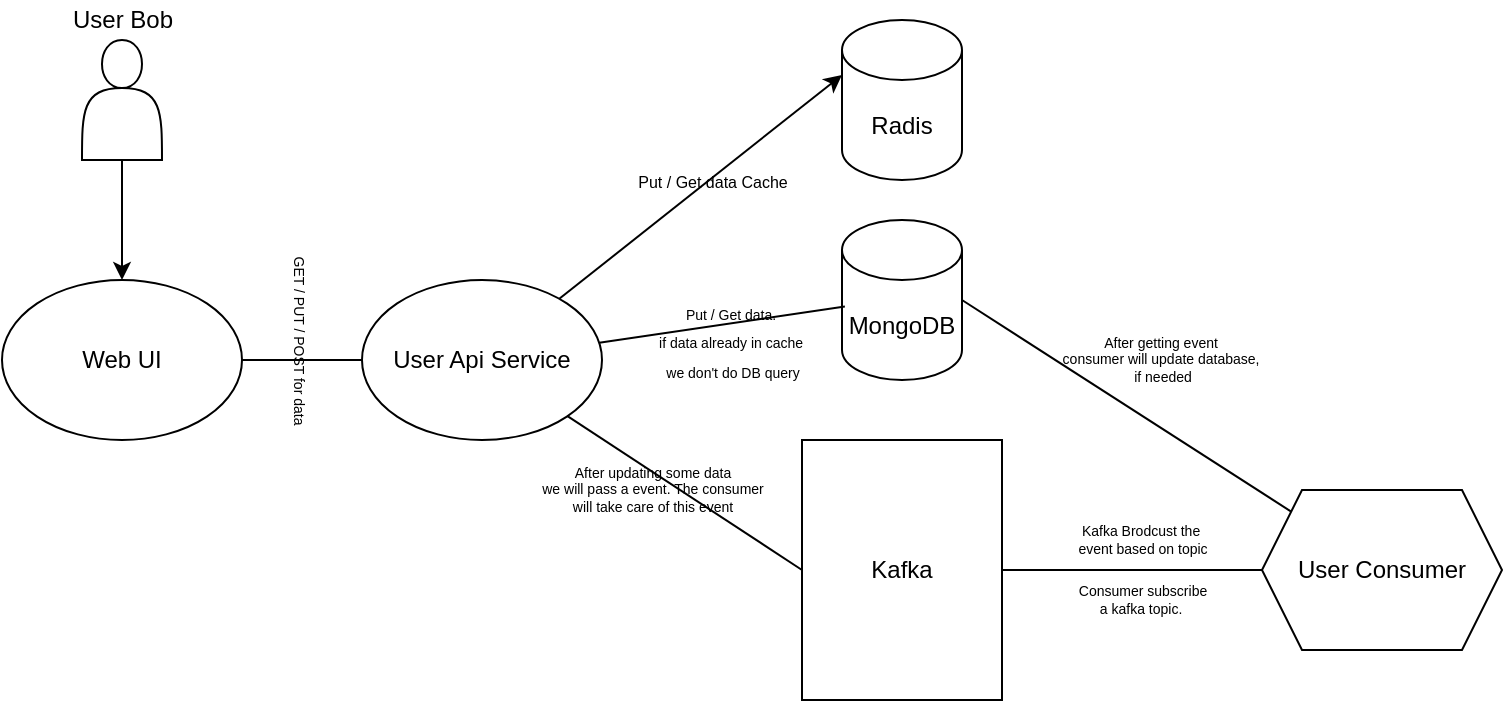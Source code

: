 <mxfile>
    <diagram id="pTVTUeVzNPKqvrFQLauN" name="Page-1">
        <mxGraphModel dx="1071" dy="469" grid="1" gridSize="10" guides="1" tooltips="1" connect="1" arrows="1" fold="1" page="1" pageScale="1" pageWidth="850" pageHeight="1100" math="0" shadow="0">
            <root>
                <mxCell id="0"/>
                <mxCell id="1" parent="0"/>
                <mxCell id="3" value="MongoDB" style="shape=cylinder3;whiteSpace=wrap;html=1;boundedLbl=1;backgroundOutline=1;size=15;" parent="1" vertex="1">
                    <mxGeometry x="480" y="430" width="60" height="80" as="geometry"/>
                </mxCell>
                <mxCell id="5" value="Radis" style="shape=cylinder3;whiteSpace=wrap;html=1;boundedLbl=1;backgroundOutline=1;size=15;" parent="1" vertex="1">
                    <mxGeometry x="480" y="330" width="60" height="80" as="geometry"/>
                </mxCell>
                <mxCell id="6" value="Kafka" style="rounded=0;whiteSpace=wrap;html=1;" parent="1" vertex="1">
                    <mxGeometry x="460" y="540" width="100" height="130" as="geometry"/>
                </mxCell>
                <mxCell id="18" style="edgeStyle=none;html=1;entryX=1;entryY=0.5;entryDx=0;entryDy=0;endArrow=none;endFill=0;" parent="1" source="9" target="13" edge="1">
                    <mxGeometry relative="1" as="geometry"/>
                </mxCell>
                <mxCell id="19" style="edgeStyle=none;html=1;entryX=0;entryY=0;entryDx=0;entryDy=27.5;entryPerimeter=0;curved=1;" parent="1" source="9" target="5" edge="1">
                    <mxGeometry relative="1" as="geometry"/>
                </mxCell>
                <mxCell id="26" style="edgeStyle=none;curved=1;html=1;entryX=0.024;entryY=0.54;entryDx=0;entryDy=0;entryPerimeter=0;endArrow=none;endFill=0;" parent="1" source="9" target="3" edge="1">
                    <mxGeometry relative="1" as="geometry"/>
                </mxCell>
                <mxCell id="28" style="edgeStyle=none;curved=1;html=1;entryX=0;entryY=0.5;entryDx=0;entryDy=0;fontSize=7;endArrow=none;endFill=0;" parent="1" source="9" target="6" edge="1">
                    <mxGeometry relative="1" as="geometry"/>
                </mxCell>
                <mxCell id="9" value="User Api Service" style="ellipse;whiteSpace=wrap;html=1;" parent="1" vertex="1">
                    <mxGeometry x="240" y="460" width="120" height="80" as="geometry"/>
                </mxCell>
                <mxCell id="29" style="edgeStyle=none;curved=1;html=1;entryX=1;entryY=0.5;entryDx=0;entryDy=0;fontSize=7;endArrow=none;endFill=0;" parent="1" source="12" target="6" edge="1">
                    <mxGeometry relative="1" as="geometry"/>
                </mxCell>
                <mxCell id="32" style="edgeStyle=none;curved=1;html=1;entryX=1;entryY=0.5;entryDx=0;entryDy=0;entryPerimeter=0;fontSize=7;endArrow=none;endFill=0;" parent="1" source="12" target="3" edge="1">
                    <mxGeometry relative="1" as="geometry"/>
                </mxCell>
                <mxCell id="12" value="User Consumer" style="shape=hexagon;perimeter=hexagonPerimeter2;whiteSpace=wrap;html=1;fixedSize=1;" parent="1" vertex="1">
                    <mxGeometry x="690" y="565" width="120" height="80" as="geometry"/>
                </mxCell>
                <mxCell id="13" value="Web UI" style="ellipse;whiteSpace=wrap;html=1;" parent="1" vertex="1">
                    <mxGeometry x="60" y="460" width="120" height="80" as="geometry"/>
                </mxCell>
                <mxCell id="36" style="edgeStyle=none;curved=1;html=1;entryX=0.5;entryY=1;entryDx=0;entryDy=0;fontSize=7;endArrow=none;endFill=0;startArrow=classic;startFill=1;exitX=0.5;exitY=0;exitDx=0;exitDy=0;" parent="1" source="13" target="16" edge="1">
                    <mxGeometry relative="1" as="geometry">
                        <mxPoint x="140" y="450" as="sourcePoint"/>
                    </mxGeometry>
                </mxCell>
                <mxCell id="16" value="" style="shape=actor;whiteSpace=wrap;html=1;" parent="1" vertex="1">
                    <mxGeometry x="100" y="340" width="40" height="60" as="geometry"/>
                </mxCell>
                <mxCell id="22" value="&lt;font style=&quot;font-size: 7px&quot;&gt;GET / PUT / POST for data&lt;/font&gt;" style="text;html=1;align=center;verticalAlign=middle;resizable=0;points=[];autosize=1;strokeColor=none;fillColor=none;rotation=90;" parent="1" vertex="1">
                    <mxGeometry x="160" y="480" width="100" height="20" as="geometry"/>
                </mxCell>
                <mxCell id="23" value="&lt;font style=&quot;font-size: 8px&quot;&gt;Put / Get data Cache&lt;/font&gt;" style="text;html=1;align=center;verticalAlign=middle;resizable=0;points=[];autosize=1;strokeColor=none;fillColor=none;" parent="1" vertex="1">
                    <mxGeometry x="370" y="400" width="90" height="20" as="geometry"/>
                </mxCell>
                <mxCell id="27" value="&lt;font style=&quot;font-size: 7px&quot;&gt;Put / Get data.&amp;nbsp;&lt;br&gt;if data already in cache&amp;nbsp;&lt;br&gt;we don't do DB query&lt;/font&gt;" style="text;html=1;align=center;verticalAlign=middle;resizable=0;points=[];autosize=1;strokeColor=none;fillColor=none;" parent="1" vertex="1">
                    <mxGeometry x="380" y="465" width="90" height="50" as="geometry"/>
                </mxCell>
                <mxCell id="31" value="After updating some data &lt;br&gt;we will pass a event. The consumer&lt;br&gt;will take care of this event" style="text;html=1;align=center;verticalAlign=middle;resizable=0;points=[];autosize=1;strokeColor=none;fillColor=none;fontSize=7;" parent="1" vertex="1">
                    <mxGeometry x="320" y="550" width="130" height="30" as="geometry"/>
                </mxCell>
                <mxCell id="33" value="After getting event&amp;nbsp;&lt;br&gt;consumer will update database,&amp;nbsp;&lt;br&gt;if needed" style="text;html=1;align=center;verticalAlign=middle;resizable=0;points=[];autosize=1;strokeColor=none;fillColor=none;fontSize=7;" parent="1" vertex="1">
                    <mxGeometry x="580" y="485" width="120" height="30" as="geometry"/>
                </mxCell>
                <mxCell id="34" value="Consumer subscribe &lt;br&gt;a kafka&amp;nbsp;topic.&amp;nbsp;" style="text;html=1;align=center;verticalAlign=middle;resizable=0;points=[];autosize=1;strokeColor=none;fillColor=none;fontSize=7;" parent="1" vertex="1">
                    <mxGeometry x="590" y="610" width="80" height="20" as="geometry"/>
                </mxCell>
                <mxCell id="35" value="Kafka Brodcust the&amp;nbsp;&lt;br&gt;event based on topic" style="text;html=1;align=center;verticalAlign=middle;resizable=0;points=[];autosize=1;strokeColor=none;fillColor=none;fontSize=7;" parent="1" vertex="1">
                    <mxGeometry x="590" y="580" width="80" height="20" as="geometry"/>
                </mxCell>
                <mxCell id="37" value="User Bob" style="text;html=1;align=center;verticalAlign=middle;resizable=0;points=[];autosize=1;strokeColor=none;fillColor=none;" vertex="1" parent="1">
                    <mxGeometry x="85" y="320" width="70" height="20" as="geometry"/>
                </mxCell>
            </root>
        </mxGraphModel>
    </diagram>
</mxfile>